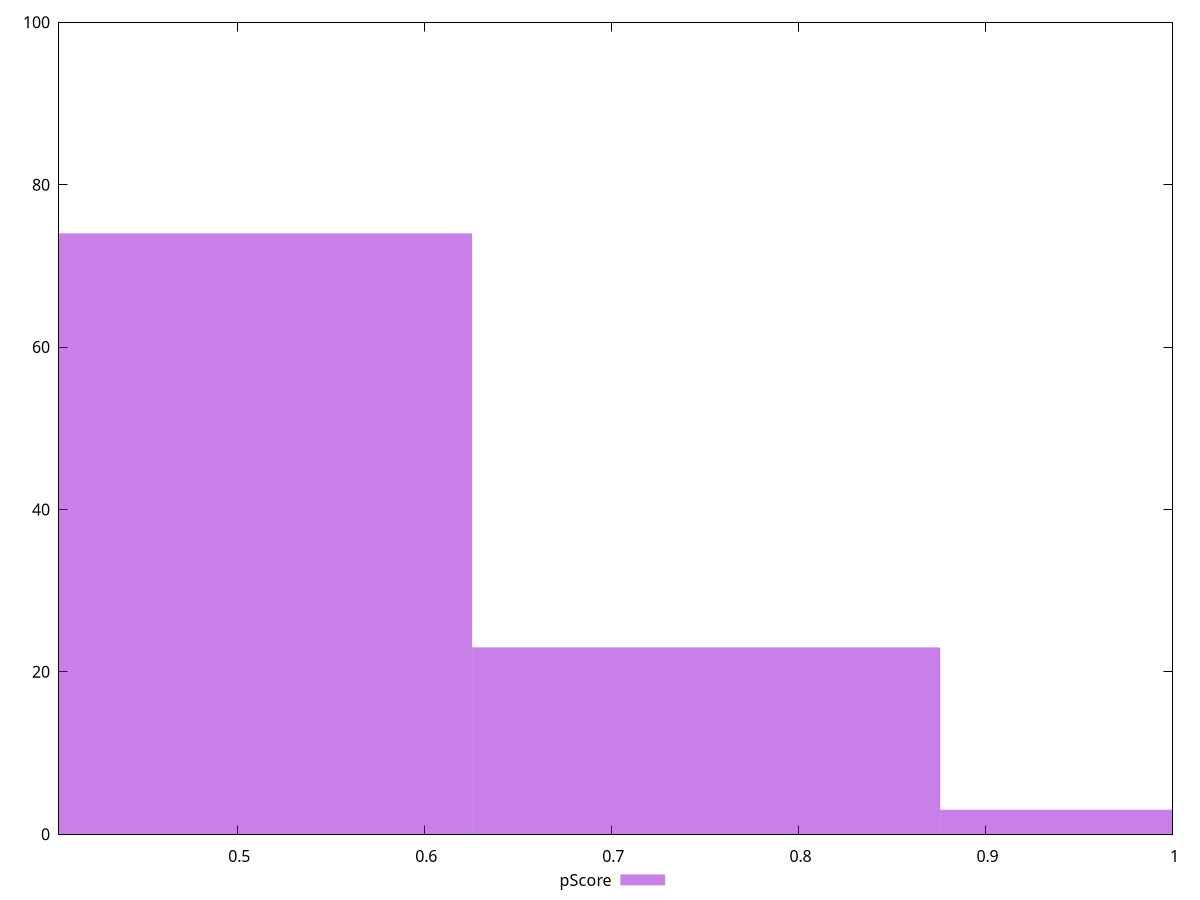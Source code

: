 reset

$pScore <<EOF
0.5004672344617759 74
0.7507008516926639 23
1.0009344689235518 3
EOF

set key outside below
set boxwidth 0.25023361723088794
set xrange [0.4047058823529412:1]
set yrange [0:100]
set trange [0:100]
set style fill transparent solid 0.5 noborder
set terminal svg size 640, 490 enhanced background rgb 'white'
set output "report/report_00029_2021-02-24T13-36-40.390Z/uses-http2/samples/agenda/pScore/histogram.svg"

plot $pScore title "pScore" with boxes

reset
